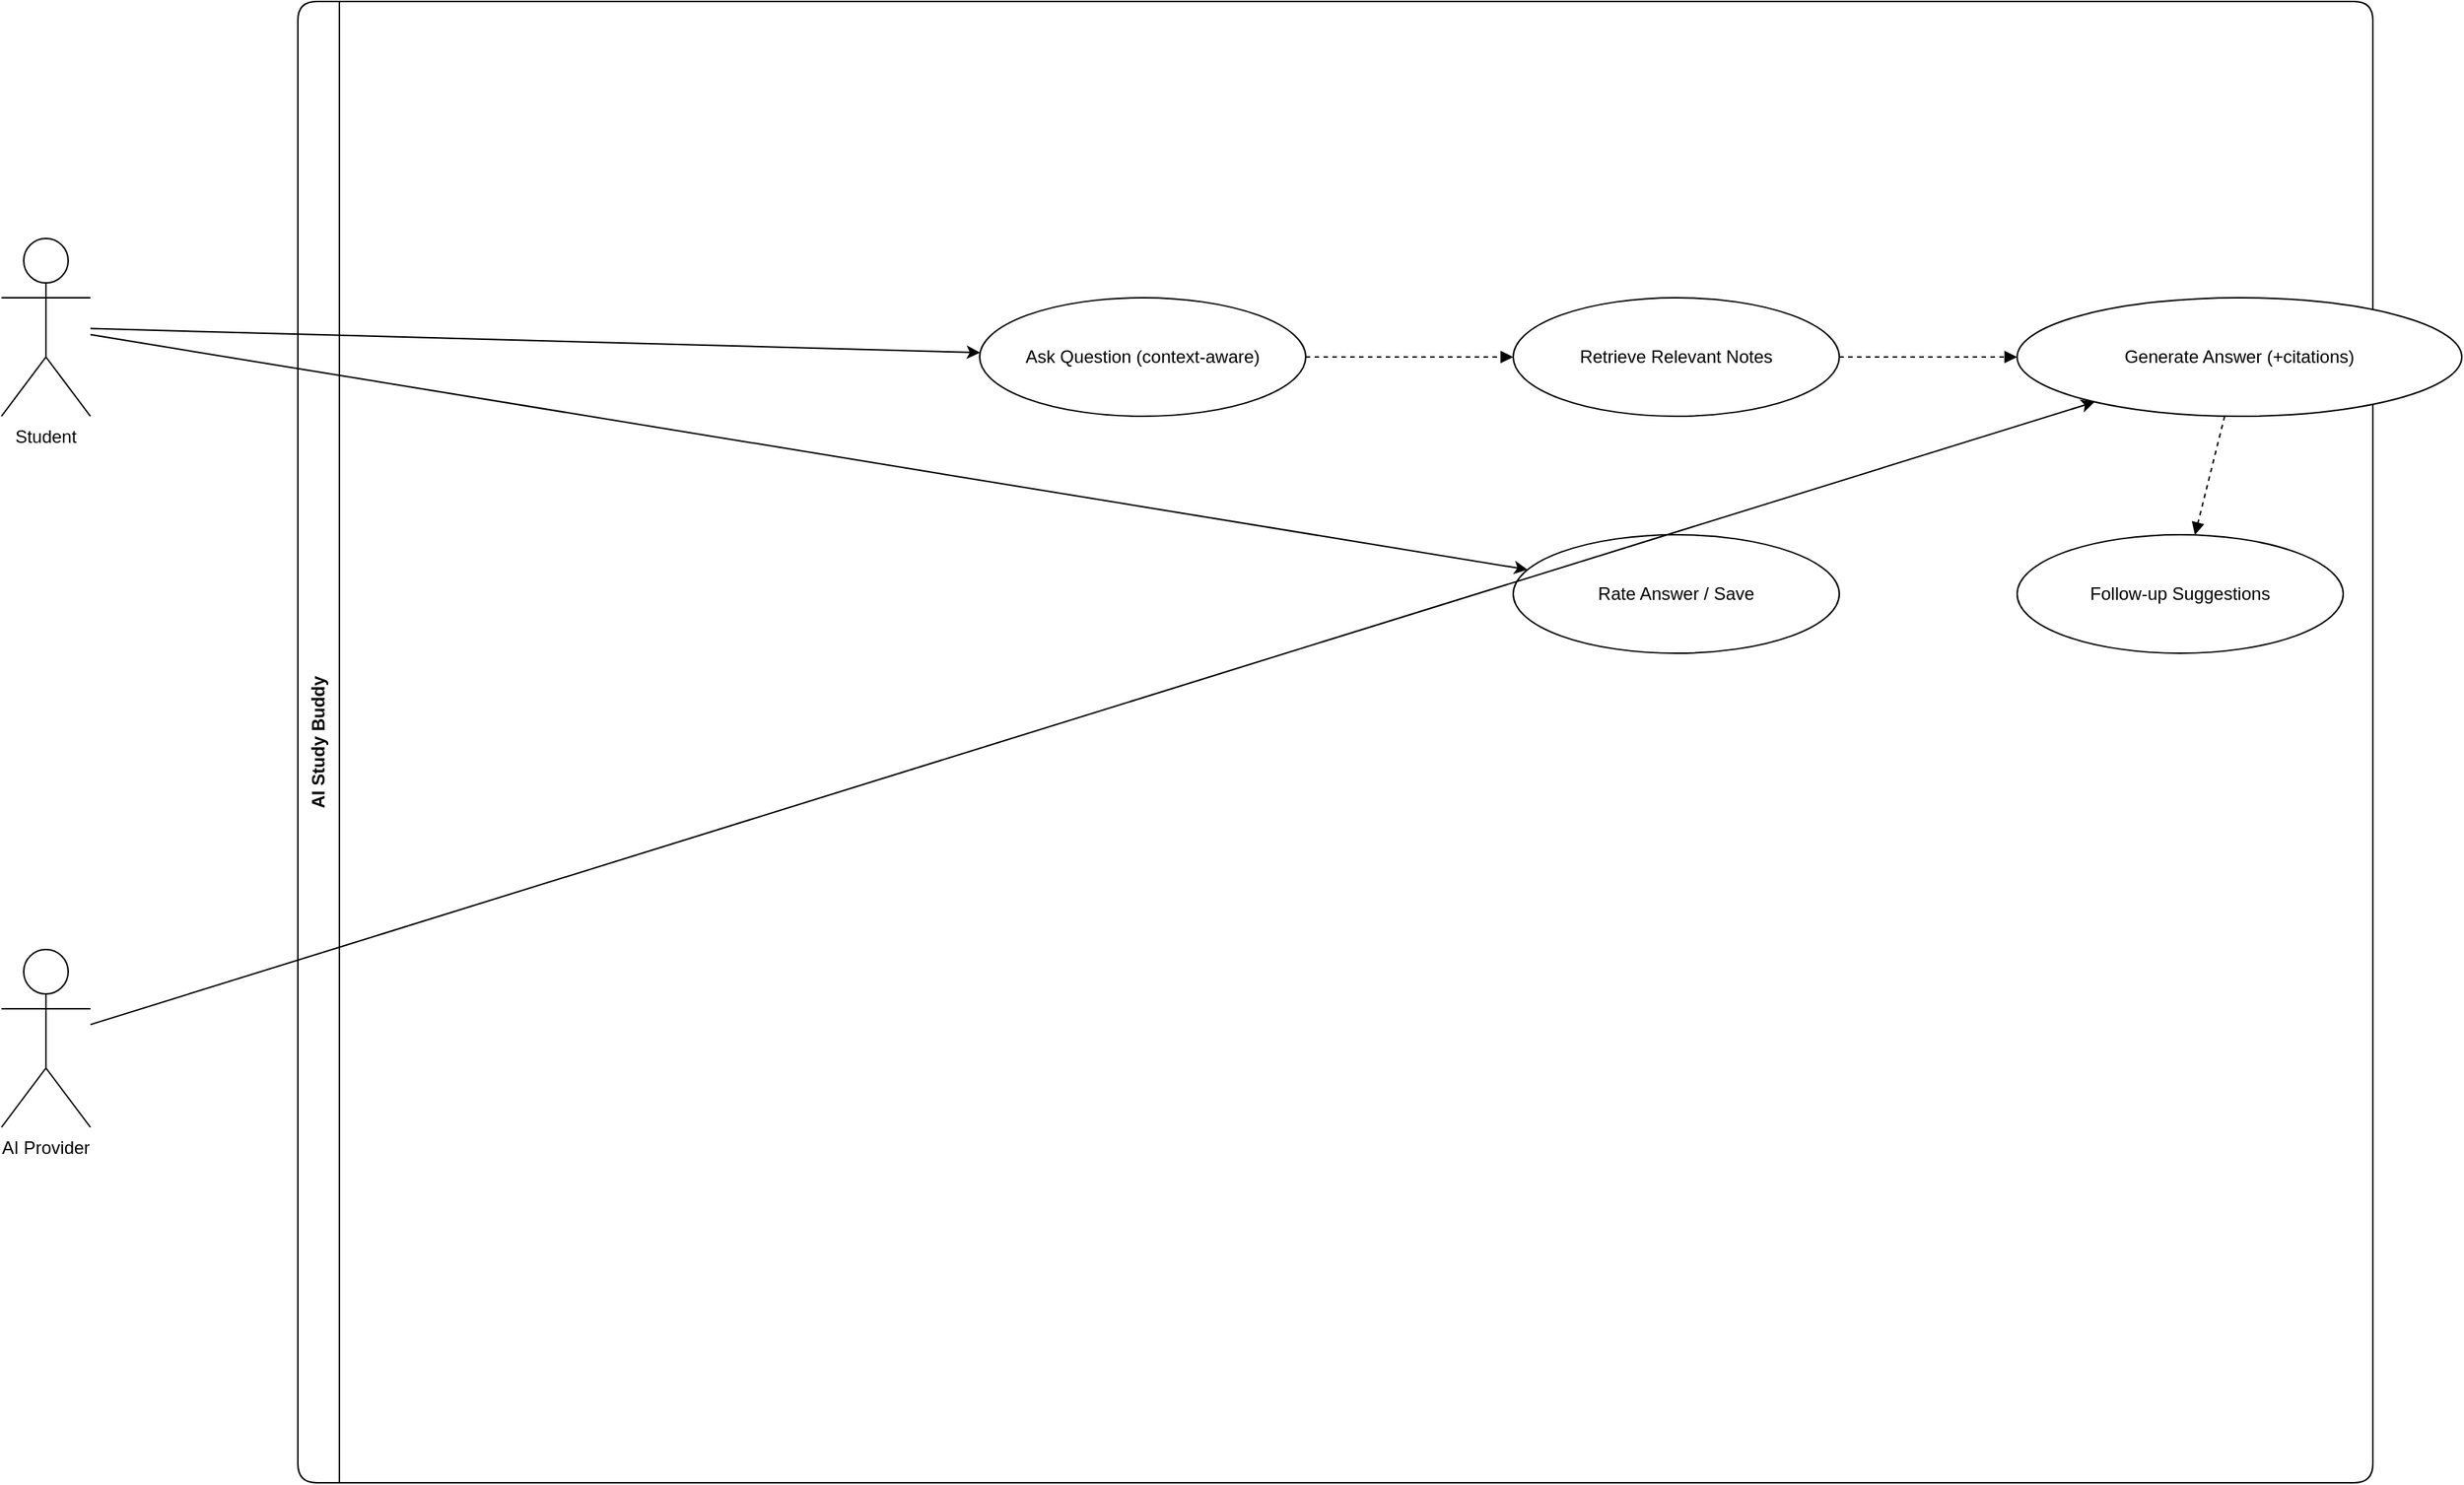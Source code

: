 <mxfile version="22.0.0"><diagram id="176003757294787" name="Use Case — Seek AI Help while Studying"><mxGraphModel dx="1200" dy="800" grid="1" gridSize="10" guides="1" tooltips="1" connect="1" arrows="1" fold="1" page="1" pageScale="1" pageWidth="2200" pageHeight="1400" math="0" shadow="0"><root><mxCell id="0" /><mxCell id="1" parent="0" /><mxCell id="sys4" value="AI Study Buddy" style="swimlane;rounded=1;horizontal=0;align=center;verticalAlign=top;startSize=28;collapsible=0;" vertex="1" parent="1"><mxGeometry x="360" y="80" width="1400" height="1000" as="geometry" /></mxCell><mxCell id="a_student4" value="Student" style="shape=umlActor;verticalLabelPosition=bottom;verticalAlign=top;" vertex="1" parent="1"><mxGeometry x="160" y="240" width="60" height="120" as="geometry" /></mxCell><mxCell id="a_ai4" value="AI Provider" style="shape=umlActor;verticalLabelPosition=bottom;verticalAlign=top;" vertex="1" parent="1"><mxGeometry x="160" y="720" width="60" height="120" as="geometry" /></mxCell><mxCell id="uc_ask" value="Ask Question (context-aware)" style="ellipse;whiteSpace=wrap;html=1;" vertex="1" parent="sys4"><mxGeometry x="460" y="200" width="220" height="80" as="geometry" /></mxCell><mxCell id="uc_retrieve" value="Retrieve Relevant Notes" style="ellipse;whiteSpace=wrap;html=1;" vertex="1" parent="sys4"><mxGeometry x="820" y="200" width="220" height="80" as="geometry" /></mxCell><mxCell id="uc_answer" value="Generate Answer (+citations)" style="ellipse;whiteSpace=wrap;html=1;" vertex="1" parent="sys4"><mxGeometry x="1160" y="200" width="300" height="80" as="geometry" /></mxCell><mxCell id="uc_follow" value="Follow-up Suggestions" style="ellipse;whiteSpace=wrap;html=1;" vertex="1" parent="sys4"><mxGeometry x="1160" y="360" width="220" height="80" as="geometry" /></mxCell><mxCell id="uc_rate" value="Rate Answer / Save" style="ellipse;whiteSpace=wrap;html=1;" vertex="1" parent="sys4"><mxGeometry x="820" y="360" width="220" height="80" as="geometry" /></mxCell><mxCell id="e41" value="" style="endArrow=classic;" edge="1" parent="1" source="a_student4" target="uc_ask"><mxGeometry relative="1" as="geometry" /></mxCell><mxCell id="e42" value="" style="endArrow=block;dashed=1;" edge="1" parent="1" source="uc_ask" target="uc_retrieve"><mxGeometry relative="1" as="geometry" /></mxCell><mxCell id="e43" value="" style="endArrow=block;dashed=1;" edge="1" parent="1" source="uc_retrieve" target="uc_answer"><mxGeometry relative="1" as="geometry" /></mxCell><mxCell id="e44" value="" style="endArrow=block;dashed=1;" edge="1" parent="1" source="uc_answer" target="uc_follow"><mxGeometry relative="1" as="geometry" /></mxCell><mxCell id="e45" value="" style="endArrow=classic;" edge="1" parent="1" source="a_ai4" target="uc_answer"><mxGeometry relative="1" as="geometry" /></mxCell><mxCell id="e46" value="" style="endArrow=classic;" edge="1" parent="1" source="a_student4" target="uc_rate"><mxGeometry relative="1" as="geometry" /></mxCell></root></mxGraphModel></diagram></mxfile>